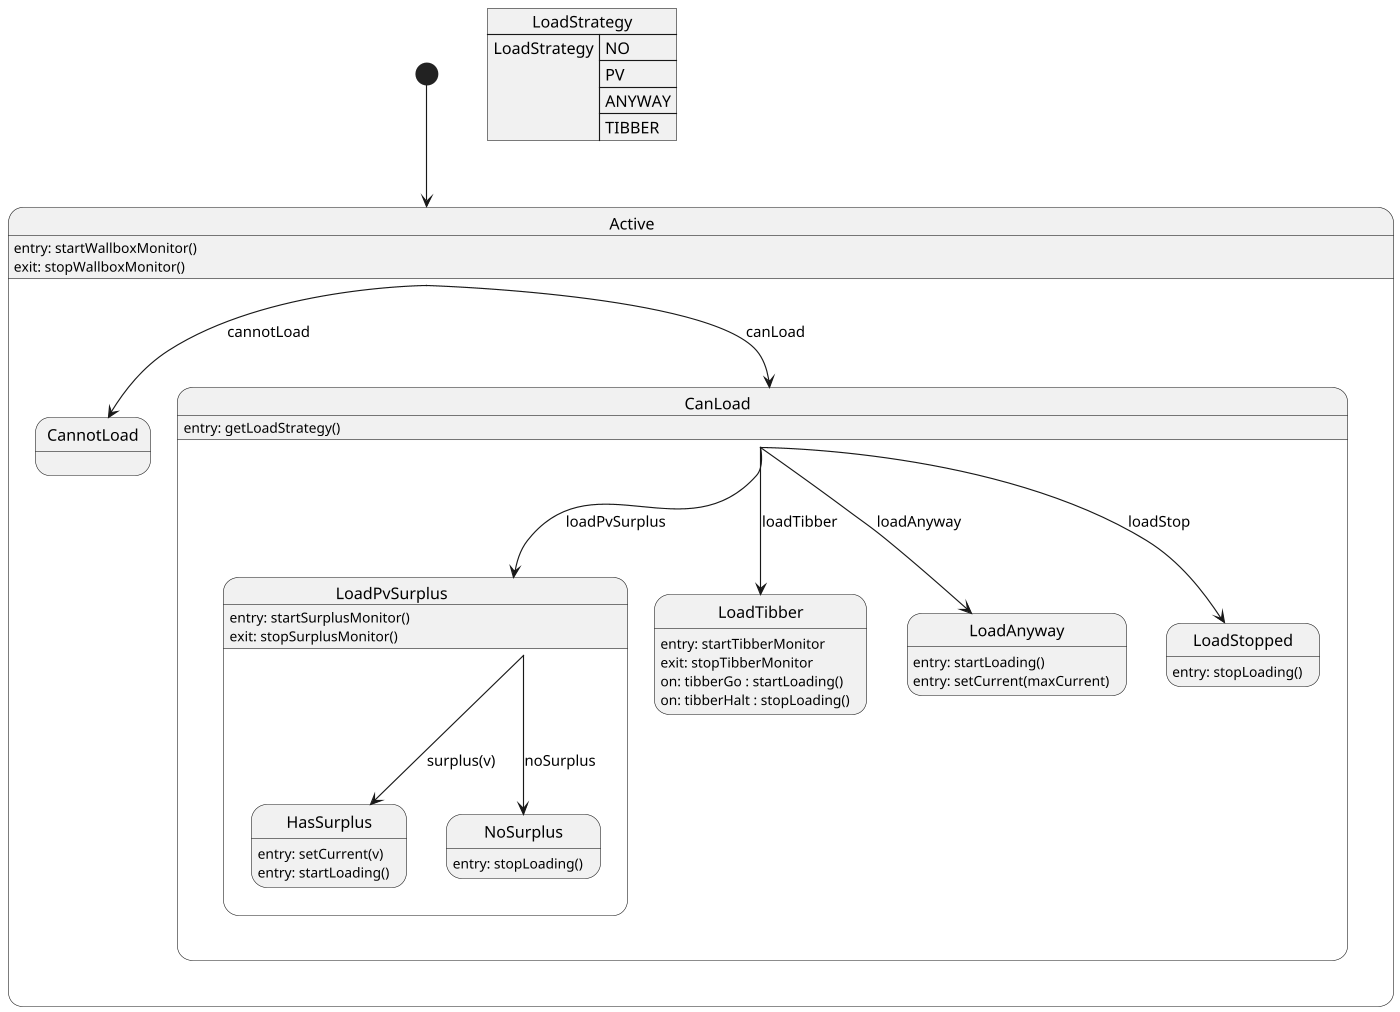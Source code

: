 @startuml
'https://plantuml.com/state-diagram

scale 1400 width

[*] --> act

state "Active" as act {
    act: entry: startWallboxMonitor()
    act: exit: stopWallboxMonitor()

    state "CannotLoad" as nocl {
'      nocl: entry: cancelLoading()
    }

    state "CanLoad" as cl {
      cl: entry: getLoadStrategy()
'      cl: entry: beginLoading()

      state "LoadTibber" as lt {
      lt: entry: startTibberMonitor
      lt: exit: stopTibberMonitor
      lt: on: tibberGo : startLoading()
      lt: on: tibberHalt : stopLoading()
      }

      state "LoadPvSurplus" as lps {
        lps: entry: startSurplusMonitor()
        lps: exit: stopSurplusMonitor()

        state "HasSurplus" as has {
            has: entry: setCurrent(v)
            has: entry: startLoading()
        }

        state "NoSurplus" as nos {
          nos: entry: stopLoading()
        }
      }
      lps -left-> has : surplus(v)
      lps --> nos : noSurplus

      state "LoadAnyway" as la {
        la: entry: startLoading()
        la: entry: setCurrent(maxCurrent)
      }

        state "LoadStopped" as ls {
        ls: entry: stopLoading()
        }

      cl -up-> ls : loadStop
      cl --> lps : loadPvSurplus
      cl --> lt : loadTibber
      cl --> la : loadAnyway
    }
}
act --> cl : canLoad
act --> nocl : cannotLoad

json LoadStrategy {
    "LoadStrategy": ["NO", "PV", "ANYWAY", "TIBBER"]
}
@enduml